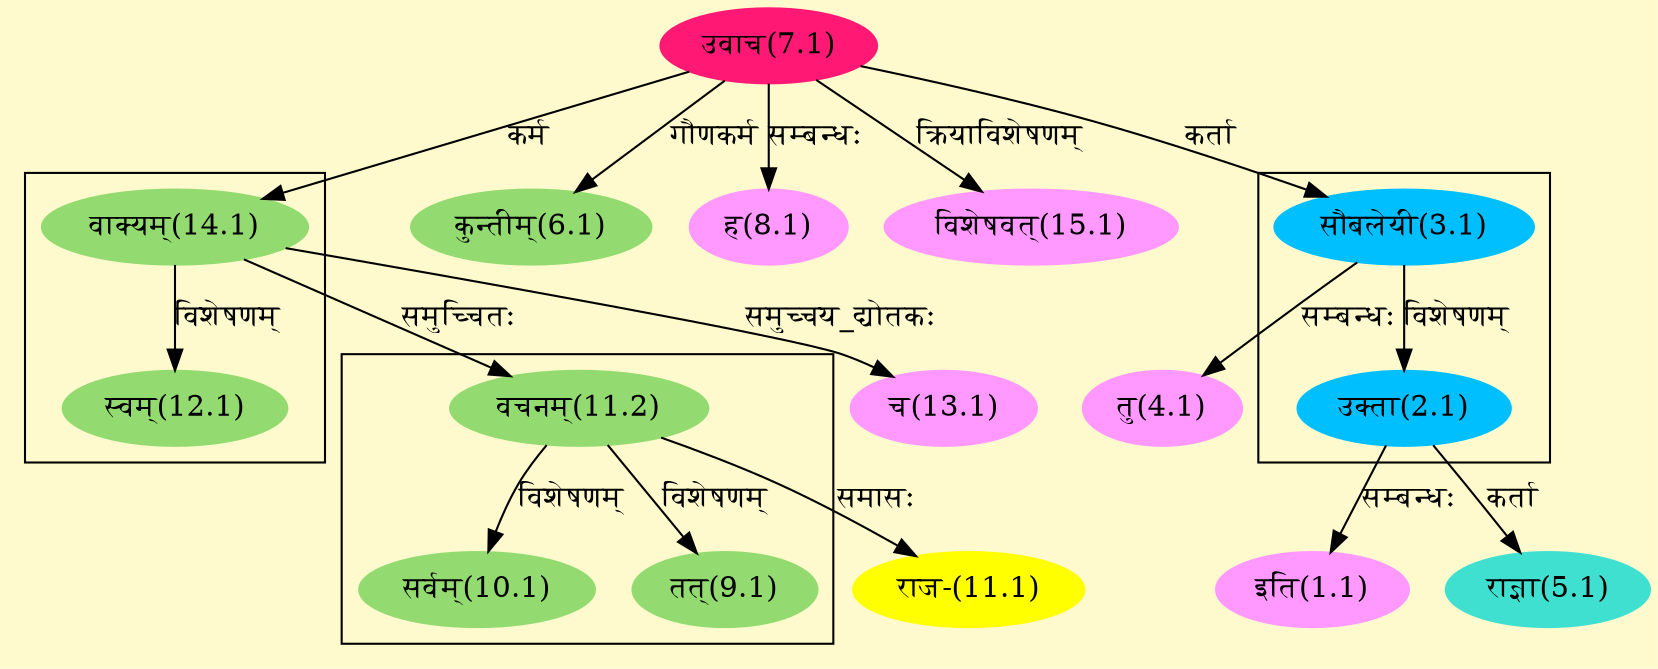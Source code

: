 digraph G{
rankdir=BT;
 compound=true;
 bgcolor="lemonchiffon1";

subgraph cluster_1{
Node2_1 [style=filled, color="#00BFFF" label = "उक्ता(2.1)"]
Node3_1 [style=filled, color="#00BFFF" label = "सौबलेयी(3.1)"]

}

subgraph cluster_2{
Node9_1 [style=filled, color="#93DB70" label = "तत्(9.1)"]
Node11_2 [style=filled, color="#93DB70" label = "वचनम्(11.2)"]
Node10_1 [style=filled, color="#93DB70" label = "सर्वम्(10.1)"]

}

subgraph cluster_3{
Node11_2 [style=filled, color="#93DB70" label = "वचनम्(11.2)"]
Node14_1 [style=filled, color="#93DB70" label = "वाक्यम्(14.1)"]
Node12_1 [style=filled, color="#93DB70" label = "स्वम्(12.1)"]

}
Node1_1 [style=filled, color="#FF99FF" label = "इति(1.1)"]
Node2_1 [style=filled, color="#00BFFF" label = "उक्ता(2.1)"]
Node3_1 [style=filled, color="#00BFFF" label = "सौबलेयी(3.1)"]
Node7_1 [style=filled, color="#FF1975" label = "उवाच(7.1)"]
Node4_1 [style=filled, color="#FF99FF" label = "तु(4.1)"]
Node5_1 [style=filled, color="#40E0D0" label = "राज्ञा(5.1)"]
Node6_1 [style=filled, color="#93DB70" label = "कुन्तीम्(6.1)"]
Node [style=filled, color="" label = "()"]
Node8_1 [style=filled, color="#FF99FF" label = "ह(8.1)"]
Node11_1 [style=filled, color="#FFFF00" label = "राज-(11.1)"]
Node11_2 [style=filled, color="#93DB70" label = "वचनम्(11.2)"]
Node13_1 [style=filled, color="#FF99FF" label = "च(13.1)"]
Node14_1 [style=filled, color="#93DB70" label = "वाक्यम्(14.1)"]
Node15_1 [style=filled, color="#FF99FF" label = "विशेषवत्(15.1)"]
/* Start of Relations section */

Node1_1 -> Node2_1 [  label="सम्बन्धः"  dir="back" ]
Node2_1 -> Node3_1 [  label="विशेषणम्"  dir="back" ]
Node3_1 -> Node7_1 [  label="कर्ता"  dir="back" ]
Node4_1 -> Node3_1 [  label="सम्बन्धः"  dir="back" ]
Node5_1 -> Node2_1 [  label="कर्ता"  dir="back" ]
Node6_1 -> Node7_1 [  label="गौणकर्म"  dir="back" ]
Node8_1 -> Node7_1 [  label="सम्बन्धः"  dir="back" ]
Node9_1 -> Node11_2 [  label="विशेषणम्"  dir="back" ]
Node10_1 -> Node11_2 [  label="विशेषणम्"  dir="back" ]
Node11_1 -> Node11_2 [  label="समासः"  dir="back" ]
Node11_2 -> Node14_1 [  label="समुच्चितः"  dir="back" ]
Node12_1 -> Node14_1 [  label="विशेषणम्"  dir="back" ]
Node13_1 -> Node14_1 [  label="समुच्चय_द्योतकः"  dir="back" ]
Node14_1 -> Node7_1 [  label="कर्म"  dir="back" ]
Node15_1 -> Node7_1 [  label="क्रियाविशेषणम्"  dir="back" ]
}

